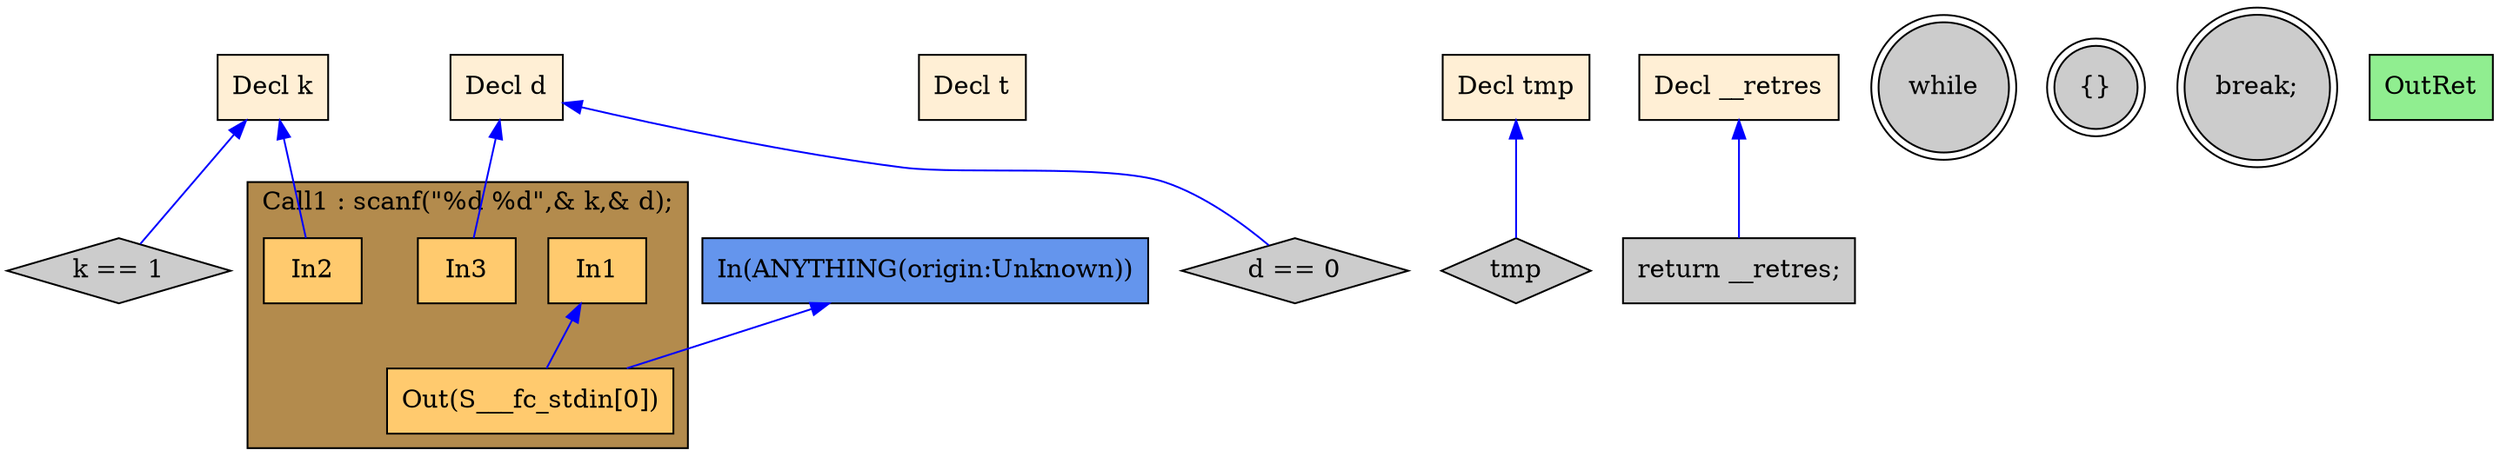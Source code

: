 digraph G {
  rankdir=TB;
  node [style="filled", ];
  2 [label="Decl k", fillcolor="#FFEFD5", shape=box, ];
  3 [label="Decl d", fillcolor="#FFEFD5", shape=box, ];
  4 [label="Decl t", fillcolor="#FFEFD5", shape=box, ];
  5 [label="Decl tmp", fillcolor="#FFEFD5", shape=box, ];
  6 [label="Decl __retres", fillcolor="#FFEFD5", shape=box, ];
  8 [label="In1", fillcolor="#FFCA6E", shape=box, ];
  9 [label="In2", fillcolor="#FFCA6E", shape=box, ];
  10 [label="In3", fillcolor="#FFCA6E", shape=box, ];
  11 [label="Out(S___fc_stdin[0])", fillcolor="#FFCA6E", shape=box, ];
  12 [label="k == 1", fillcolor="#CCCCCC", shape=diamond, ];
  13 [label="d == 0", fillcolor="#CCCCCC", shape=diamond, ];
  14 [label="while", fillcolor="#CCCCCC", shape=doublecircle, ];
  15 [label="{}", fillcolor="#CCCCCC", shape=doublecircle, ];
  16 [label="tmp", fillcolor="#CCCCCC", shape=diamond, ];
  17 [label="break;", fillcolor="#CCCCCC", shape=doublecircle, ];
  18 [label="return __retres;", fillcolor="#CCCCCC", shape=box, ];
  19 [label="OutRet", fillcolor="#90EE90", shape=box, ];
  20 [label="In(ANYTHING(origin:Unknown))", fillcolor="#6495ED", shape=box, ];
  
  subgraph cluster_Call1 { label="Call1 : scanf(\"%d %d\",& k,& d);";
                           fillcolor="#B38B4D"; style="filled"; 11;10;9;8;
     };
  
  edge [dir=back, ];
  2 -> 9 [color="#0000FF", ];
  3 -> 10 [color="#0000FF", ];
  8 -> 11 [color="#0000FF", ];
  20 -> 11 [color="#0000FF", ];
  2 -> 12 [color="#0000FF", ];
  3 -> 13 [color="#0000FF", ];
  5 -> 16 [color="#0000FF", ];
  6 -> 18 [color="#0000FF", ];
  
  }